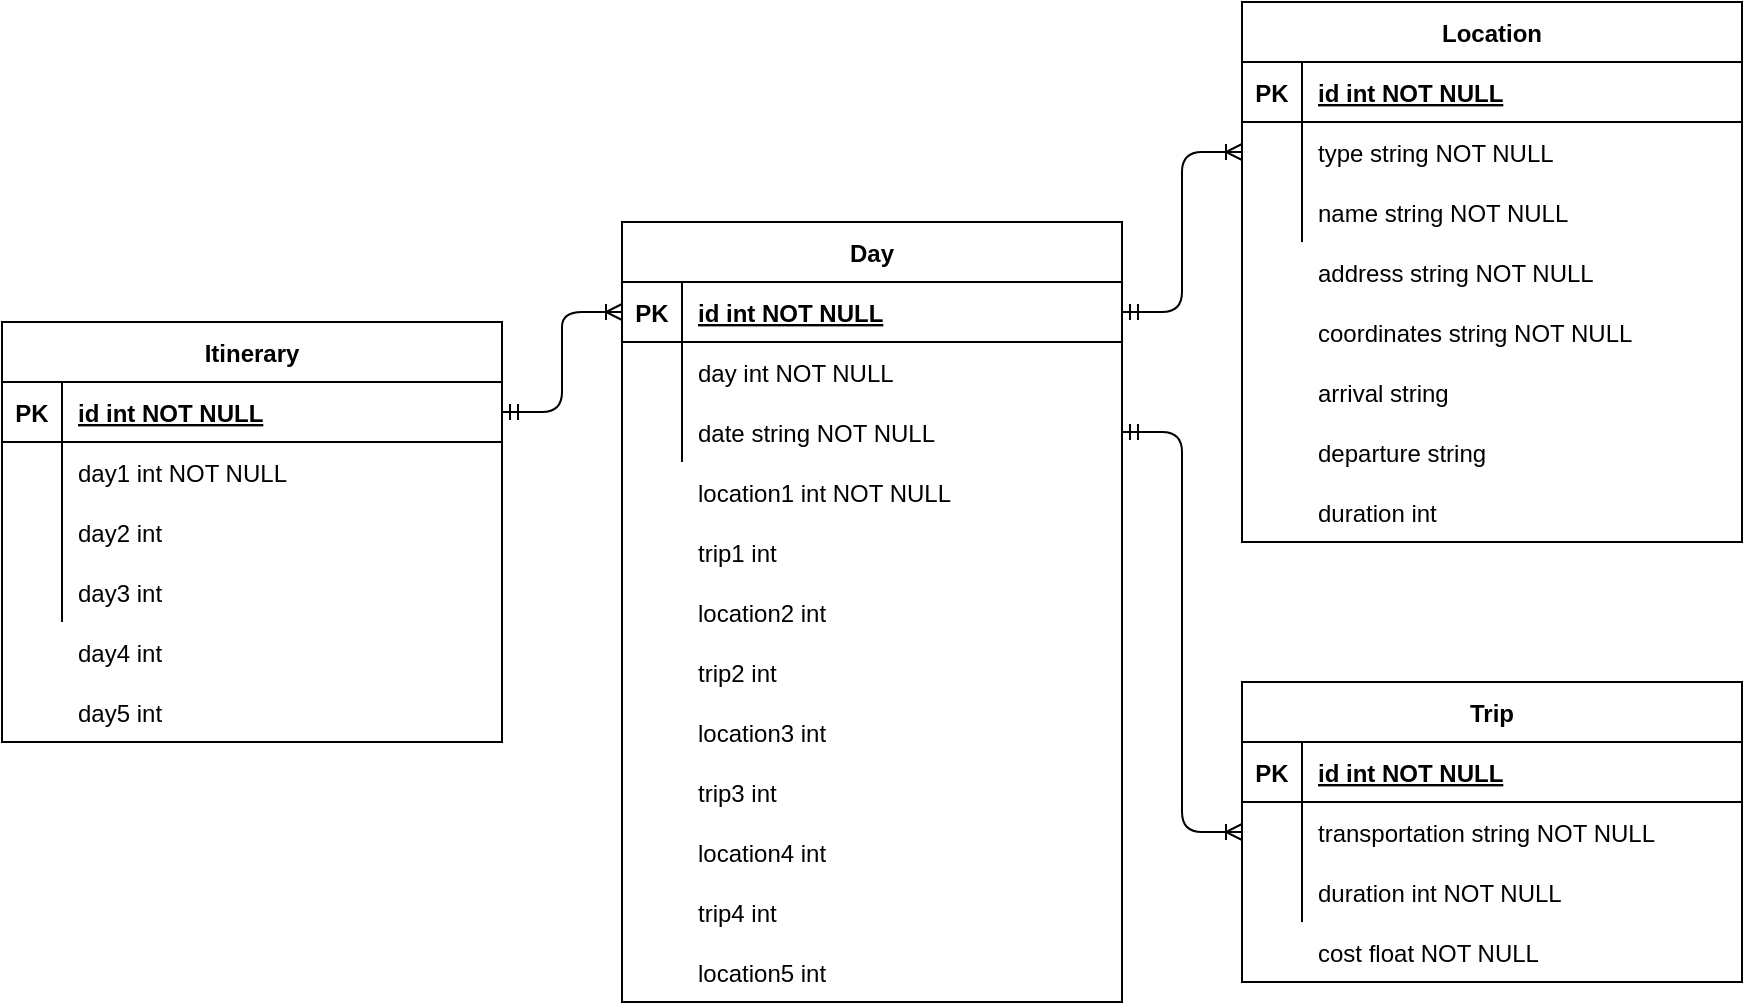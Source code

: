 <mxfile version="13.9.9" type="device"><diagram id="R2lEEEUBdFMjLlhIrx00" name="Page-1"><mxGraphModel dx="998" dy="1313" grid="1" gridSize="10" guides="1" tooltips="1" connect="1" arrows="1" fold="1" page="0" pageScale="1" pageWidth="1100" pageHeight="850" math="0" shadow="0" extFonts="Permanent Marker^https://fonts.googleapis.com/css?family=Permanent+Marker"><root><mxCell id="0"/><mxCell id="1" parent="0"/><mxCell id="C-vyLk0tnHw3VtMMgP7b-12" value="" style="edgeStyle=entityRelationEdgeStyle;endArrow=ERoneToMany;startArrow=ERmandOne;endFill=0;startFill=0;rounded=1;" parent="1" source="C-vyLk0tnHw3VtMMgP7b-3" target="C-vyLk0tnHw3VtMMgP7b-17" edge="1"><mxGeometry width="100" height="100" relative="1" as="geometry"><mxPoint x="320" y="-230" as="sourcePoint"/><mxPoint x="380" y="-205" as="targetPoint"/></mxGeometry></mxCell><mxCell id="4mrUnLs1hhO2oPjggueH-2" value="" style="edgeStyle=entityRelationEdgeStyle;fontSize=12;html=1;endArrow=ERoneToMany;startArrow=ERmandOne;exitX=1;exitY=0.5;exitDx=0;exitDy=0;entryX=0;entryY=0.5;entryDx=0;entryDy=0;" edge="1" parent="1" source="C-vyLk0tnHw3VtMMgP7b-24" target="C-vyLk0tnHw3VtMMgP7b-3"><mxGeometry width="100" height="100" relative="1" as="geometry"><mxPoint x="270" y="-120" as="sourcePoint"/><mxPoint x="370" y="-220" as="targetPoint"/></mxGeometry></mxCell><mxCell id="4mrUnLs1hhO2oPjggueH-11" value="" style="group" vertex="1" connectable="0" parent="1"><mxGeometry x="40" y="-290" width="250" height="210" as="geometry"/></mxCell><mxCell id="C-vyLk0tnHw3VtMMgP7b-23" value="Itinerary" style="shape=table;startSize=30;container=1;collapsible=1;childLayout=tableLayout;fixedRows=1;rowLines=0;fontStyle=1;align=center;resizeLast=1;" parent="4mrUnLs1hhO2oPjggueH-11" vertex="1"><mxGeometry width="250" height="210" as="geometry"/></mxCell><mxCell id="C-vyLk0tnHw3VtMMgP7b-24" value="" style="shape=partialRectangle;collapsible=0;dropTarget=0;pointerEvents=0;fillColor=none;points=[[0,0.5],[1,0.5]];portConstraint=eastwest;top=0;left=0;right=0;bottom=1;" parent="C-vyLk0tnHw3VtMMgP7b-23" vertex="1"><mxGeometry y="30" width="250" height="30" as="geometry"/></mxCell><mxCell id="C-vyLk0tnHw3VtMMgP7b-25" value="PK" style="shape=partialRectangle;overflow=hidden;connectable=0;fillColor=none;top=0;left=0;bottom=0;right=0;fontStyle=1;" parent="C-vyLk0tnHw3VtMMgP7b-24" vertex="1"><mxGeometry width="30" height="30" as="geometry"/></mxCell><mxCell id="C-vyLk0tnHw3VtMMgP7b-26" value="id int NOT NULL " style="shape=partialRectangle;overflow=hidden;connectable=0;fillColor=none;top=0;left=0;bottom=0;right=0;align=left;spacingLeft=6;fontStyle=5;" parent="C-vyLk0tnHw3VtMMgP7b-24" vertex="1"><mxGeometry x="30" width="220" height="30" as="geometry"/></mxCell><mxCell id="C-vyLk0tnHw3VtMMgP7b-27" value="" style="shape=partialRectangle;collapsible=0;dropTarget=0;pointerEvents=0;fillColor=none;points=[[0,0.5],[1,0.5]];portConstraint=eastwest;top=0;left=0;right=0;bottom=0;" parent="C-vyLk0tnHw3VtMMgP7b-23" vertex="1"><mxGeometry y="60" width="250" height="90" as="geometry"/></mxCell><mxCell id="C-vyLk0tnHw3VtMMgP7b-28" value="" style="shape=partialRectangle;overflow=hidden;connectable=0;fillColor=none;top=0;left=0;bottom=0;right=0;" parent="C-vyLk0tnHw3VtMMgP7b-27" vertex="1"><mxGeometry width="30" height="90" as="geometry"/></mxCell><mxCell id="C-vyLk0tnHw3VtMMgP7b-29" value="" style="shape=partialRectangle;overflow=hidden;connectable=0;fillColor=none;top=0;left=0;bottom=0;right=0;align=left;spacingLeft=6;" parent="C-vyLk0tnHw3VtMMgP7b-27" vertex="1"><mxGeometry x="30" width="220" height="90" as="geometry"/></mxCell><mxCell id="4mrUnLs1hhO2oPjggueH-4" value="day1 int NOT NULL" style="shape=partialRectangle;overflow=hidden;connectable=0;fillColor=none;top=0;left=0;bottom=0;right=0;align=left;spacingLeft=6;" vertex="1" parent="4mrUnLs1hhO2oPjggueH-11"><mxGeometry x="30" y="60" width="220" height="30" as="geometry"/></mxCell><mxCell id="4mrUnLs1hhO2oPjggueH-5" value="day2 int" style="shape=partialRectangle;overflow=hidden;connectable=0;fillColor=none;top=0;left=0;bottom=0;right=0;align=left;spacingLeft=6;" vertex="1" parent="4mrUnLs1hhO2oPjggueH-11"><mxGeometry x="30" y="90" width="220" height="30" as="geometry"/></mxCell><mxCell id="4mrUnLs1hhO2oPjggueH-6" value="day3 int" style="shape=partialRectangle;overflow=hidden;connectable=0;fillColor=none;top=0;left=0;bottom=0;right=0;align=left;spacingLeft=6;" vertex="1" parent="4mrUnLs1hhO2oPjggueH-11"><mxGeometry x="30" y="120" width="220" height="30" as="geometry"/></mxCell><mxCell id="4mrUnLs1hhO2oPjggueH-7" value="day5 int" style="shape=partialRectangle;overflow=hidden;connectable=0;fillColor=none;top=0;left=0;bottom=0;right=0;align=left;spacingLeft=6;" vertex="1" parent="4mrUnLs1hhO2oPjggueH-11"><mxGeometry x="30" y="180" width="220" height="30" as="geometry"/></mxCell><mxCell id="4mrUnLs1hhO2oPjggueH-8" value="day4 int" style="shape=partialRectangle;overflow=hidden;connectable=0;fillColor=none;top=0;left=0;bottom=0;right=0;align=left;spacingLeft=6;" vertex="1" parent="4mrUnLs1hhO2oPjggueH-11"><mxGeometry x="30" y="150" width="220" height="30" as="geometry"/></mxCell><mxCell id="4mrUnLs1hhO2oPjggueH-26" value="" style="group" vertex="1" connectable="0" parent="1"><mxGeometry x="660" y="-450" width="250" height="270" as="geometry"/></mxCell><mxCell id="C-vyLk0tnHw3VtMMgP7b-13" value="Location" style="shape=table;startSize=30;container=1;collapsible=1;childLayout=tableLayout;fixedRows=1;rowLines=0;fontStyle=1;align=center;resizeLast=1;" parent="4mrUnLs1hhO2oPjggueH-26" vertex="1"><mxGeometry width="250" height="270" as="geometry"/></mxCell><mxCell id="C-vyLk0tnHw3VtMMgP7b-14" value="" style="shape=partialRectangle;collapsible=0;dropTarget=0;pointerEvents=0;fillColor=none;points=[[0,0.5],[1,0.5]];portConstraint=eastwest;top=0;left=0;right=0;bottom=1;" parent="C-vyLk0tnHw3VtMMgP7b-13" vertex="1"><mxGeometry y="30" width="250" height="30" as="geometry"/></mxCell><mxCell id="C-vyLk0tnHw3VtMMgP7b-15" value="PK" style="shape=partialRectangle;overflow=hidden;connectable=0;fillColor=none;top=0;left=0;bottom=0;right=0;fontStyle=1;" parent="C-vyLk0tnHw3VtMMgP7b-14" vertex="1"><mxGeometry width="30" height="30" as="geometry"/></mxCell><mxCell id="C-vyLk0tnHw3VtMMgP7b-16" value="id int NOT NULL " style="shape=partialRectangle;overflow=hidden;connectable=0;fillColor=none;top=0;left=0;bottom=0;right=0;align=left;spacingLeft=6;fontStyle=5;" parent="C-vyLk0tnHw3VtMMgP7b-14" vertex="1"><mxGeometry x="30" width="220" height="30" as="geometry"/></mxCell><mxCell id="C-vyLk0tnHw3VtMMgP7b-17" value="" style="shape=partialRectangle;collapsible=0;dropTarget=0;pointerEvents=0;fillColor=none;points=[[0,0.5],[1,0.5]];portConstraint=eastwest;top=0;left=0;right=0;bottom=0;" parent="C-vyLk0tnHw3VtMMgP7b-13" vertex="1"><mxGeometry y="60" width="250" height="30" as="geometry"/></mxCell><mxCell id="C-vyLk0tnHw3VtMMgP7b-18" value="" style="shape=partialRectangle;overflow=hidden;connectable=0;fillColor=none;top=0;left=0;bottom=0;right=0;" parent="C-vyLk0tnHw3VtMMgP7b-17" vertex="1"><mxGeometry width="30" height="30" as="geometry"/></mxCell><mxCell id="C-vyLk0tnHw3VtMMgP7b-19" value="type string NOT NULL" style="shape=partialRectangle;overflow=hidden;connectable=0;fillColor=none;top=0;left=0;bottom=0;right=0;align=left;spacingLeft=6;" parent="C-vyLk0tnHw3VtMMgP7b-17" vertex="1"><mxGeometry x="30" width="220" height="30" as="geometry"/></mxCell><mxCell id="C-vyLk0tnHw3VtMMgP7b-20" value="" style="shape=partialRectangle;collapsible=0;dropTarget=0;pointerEvents=0;fillColor=none;points=[[0,0.5],[1,0.5]];portConstraint=eastwest;top=0;left=0;right=0;bottom=0;" parent="C-vyLk0tnHw3VtMMgP7b-13" vertex="1"><mxGeometry y="90" width="250" height="30" as="geometry"/></mxCell><mxCell id="C-vyLk0tnHw3VtMMgP7b-21" value="" style="shape=partialRectangle;overflow=hidden;connectable=0;fillColor=none;top=0;left=0;bottom=0;right=0;" parent="C-vyLk0tnHw3VtMMgP7b-20" vertex="1"><mxGeometry width="30" height="30" as="geometry"/></mxCell><mxCell id="C-vyLk0tnHw3VtMMgP7b-22" value="name string NOT NULL" style="shape=partialRectangle;overflow=hidden;connectable=0;fillColor=none;top=0;left=0;bottom=0;right=0;align=left;spacingLeft=6;" parent="C-vyLk0tnHw3VtMMgP7b-20" vertex="1"><mxGeometry x="30" width="220" height="30" as="geometry"/></mxCell><mxCell id="4mrUnLs1hhO2oPjggueH-21" value="address string NOT NULL" style="shape=partialRectangle;overflow=hidden;connectable=0;fillColor=none;top=0;left=0;bottom=0;right=0;align=left;spacingLeft=6;" vertex="1" parent="4mrUnLs1hhO2oPjggueH-26"><mxGeometry x="30" y="120" width="220" height="30" as="geometry"/></mxCell><mxCell id="4mrUnLs1hhO2oPjggueH-22" value="coordinates string NOT NULL" style="shape=partialRectangle;overflow=hidden;connectable=0;fillColor=none;top=0;left=0;bottom=0;right=0;align=left;spacingLeft=6;" vertex="1" parent="4mrUnLs1hhO2oPjggueH-26"><mxGeometry x="30" y="150" width="220" height="30" as="geometry"/></mxCell><mxCell id="4mrUnLs1hhO2oPjggueH-23" value="departure string" style="shape=partialRectangle;overflow=hidden;connectable=0;fillColor=none;top=0;left=0;bottom=0;right=0;align=left;spacingLeft=6;" vertex="1" parent="4mrUnLs1hhO2oPjggueH-26"><mxGeometry x="30" y="210" width="220" height="30" as="geometry"/></mxCell><mxCell id="4mrUnLs1hhO2oPjggueH-24" value="arrival string" style="shape=partialRectangle;overflow=hidden;connectable=0;fillColor=none;top=0;left=0;bottom=0;right=0;align=left;spacingLeft=6;" vertex="1" parent="4mrUnLs1hhO2oPjggueH-26"><mxGeometry x="30" y="180" width="220" height="30" as="geometry"/></mxCell><mxCell id="4mrUnLs1hhO2oPjggueH-25" value="duration int" style="shape=partialRectangle;overflow=hidden;connectable=0;fillColor=none;top=0;left=0;bottom=0;right=0;align=left;spacingLeft=6;" vertex="1" parent="4mrUnLs1hhO2oPjggueH-26"><mxGeometry x="30" y="240" width="220" height="30" as="geometry"/></mxCell><mxCell id="4mrUnLs1hhO2oPjggueH-27" value="" style="group" vertex="1" connectable="0" parent="1"><mxGeometry x="350" y="-340" width="250" height="390" as="geometry"/></mxCell><mxCell id="C-vyLk0tnHw3VtMMgP7b-2" value="Day" style="shape=table;startSize=30;container=1;collapsible=1;childLayout=tableLayout;fixedRows=1;rowLines=0;fontStyle=1;align=center;resizeLast=1;" parent="4mrUnLs1hhO2oPjggueH-27" vertex="1"><mxGeometry width="250" height="390" as="geometry"/></mxCell><mxCell id="C-vyLk0tnHw3VtMMgP7b-3" value="" style="shape=partialRectangle;collapsible=0;dropTarget=0;pointerEvents=0;fillColor=none;points=[[0,0.5],[1,0.5]];portConstraint=eastwest;top=0;left=0;right=0;bottom=1;" parent="C-vyLk0tnHw3VtMMgP7b-2" vertex="1"><mxGeometry y="30" width="250" height="30" as="geometry"/></mxCell><mxCell id="C-vyLk0tnHw3VtMMgP7b-4" value="PK" style="shape=partialRectangle;overflow=hidden;connectable=0;fillColor=none;top=0;left=0;bottom=0;right=0;fontStyle=1;" parent="C-vyLk0tnHw3VtMMgP7b-3" vertex="1"><mxGeometry width="30" height="30" as="geometry"/></mxCell><mxCell id="C-vyLk0tnHw3VtMMgP7b-5" value="id int NOT NULL " style="shape=partialRectangle;overflow=hidden;connectable=0;fillColor=none;top=0;left=0;bottom=0;right=0;align=left;spacingLeft=6;fontStyle=5;" parent="C-vyLk0tnHw3VtMMgP7b-3" vertex="1"><mxGeometry x="30" width="220" height="30" as="geometry"/></mxCell><mxCell id="C-vyLk0tnHw3VtMMgP7b-6" value="" style="shape=partialRectangle;collapsible=0;dropTarget=0;pointerEvents=0;fillColor=none;points=[[0,0.5],[1,0.5]];portConstraint=eastwest;top=0;left=0;right=0;bottom=0;" parent="C-vyLk0tnHw3VtMMgP7b-2" vertex="1"><mxGeometry y="60" width="250" height="30" as="geometry"/></mxCell><mxCell id="C-vyLk0tnHw3VtMMgP7b-7" value="" style="shape=partialRectangle;overflow=hidden;connectable=0;fillColor=none;top=0;left=0;bottom=0;right=0;" parent="C-vyLk0tnHw3VtMMgP7b-6" vertex="1"><mxGeometry width="30" height="30" as="geometry"/></mxCell><mxCell id="C-vyLk0tnHw3VtMMgP7b-8" value="day int NOT NULL" style="shape=partialRectangle;overflow=hidden;connectable=0;fillColor=none;top=0;left=0;bottom=0;right=0;align=left;spacingLeft=6;" parent="C-vyLk0tnHw3VtMMgP7b-6" vertex="1"><mxGeometry x="30" width="220" height="30" as="geometry"/></mxCell><mxCell id="C-vyLk0tnHw3VtMMgP7b-9" value="" style="shape=partialRectangle;collapsible=0;dropTarget=0;pointerEvents=0;fillColor=none;points=[[0,0.5],[1,0.5]];portConstraint=eastwest;top=0;left=0;right=0;bottom=0;" parent="C-vyLk0tnHw3VtMMgP7b-2" vertex="1"><mxGeometry y="90" width="250" height="30" as="geometry"/></mxCell><mxCell id="C-vyLk0tnHw3VtMMgP7b-10" value="" style="shape=partialRectangle;overflow=hidden;connectable=0;fillColor=none;top=0;left=0;bottom=0;right=0;" parent="C-vyLk0tnHw3VtMMgP7b-9" vertex="1"><mxGeometry width="30" height="30" as="geometry"/></mxCell><mxCell id="C-vyLk0tnHw3VtMMgP7b-11" value="date string NOT NULL" style="shape=partialRectangle;overflow=hidden;connectable=0;fillColor=none;top=0;left=0;bottom=0;right=0;align=left;spacingLeft=6;" parent="C-vyLk0tnHw3VtMMgP7b-9" vertex="1"><mxGeometry x="30" width="220" height="30" as="geometry"/></mxCell><mxCell id="4mrUnLs1hhO2oPjggueH-9" value="location2 int" style="shape=partialRectangle;overflow=hidden;connectable=0;fillColor=none;top=0;left=0;bottom=0;right=0;align=left;spacingLeft=6;" vertex="1" parent="4mrUnLs1hhO2oPjggueH-27"><mxGeometry x="30" y="180" width="220" height="30" as="geometry"/></mxCell><mxCell id="4mrUnLs1hhO2oPjggueH-10" value="trip2 int" style="shape=partialRectangle;overflow=hidden;connectable=0;fillColor=none;top=0;left=0;bottom=0;right=0;align=left;spacingLeft=6;" vertex="1" parent="4mrUnLs1hhO2oPjggueH-27"><mxGeometry x="30" y="210" width="220" height="30" as="geometry"/></mxCell><mxCell id="4mrUnLs1hhO2oPjggueH-12" value="location3 int" style="shape=partialRectangle;overflow=hidden;connectable=0;fillColor=none;top=0;left=0;bottom=0;right=0;align=left;spacingLeft=6;" vertex="1" parent="4mrUnLs1hhO2oPjggueH-27"><mxGeometry x="30" y="240" width="220" height="30" as="geometry"/></mxCell><mxCell id="4mrUnLs1hhO2oPjggueH-13" value="trip3 int" style="shape=partialRectangle;overflow=hidden;connectable=0;fillColor=none;top=0;left=0;bottom=0;right=0;align=left;spacingLeft=6;" vertex="1" parent="4mrUnLs1hhO2oPjggueH-27"><mxGeometry x="30" y="270" width="220" height="30" as="geometry"/></mxCell><mxCell id="4mrUnLs1hhO2oPjggueH-14" value="location4 int" style="shape=partialRectangle;overflow=hidden;connectable=0;fillColor=none;top=0;left=0;bottom=0;right=0;align=left;spacingLeft=6;" vertex="1" parent="4mrUnLs1hhO2oPjggueH-27"><mxGeometry x="30" y="300" width="220" height="30" as="geometry"/></mxCell><mxCell id="4mrUnLs1hhO2oPjggueH-15" value="trip4 int" style="shape=partialRectangle;overflow=hidden;connectable=0;fillColor=none;top=0;left=0;bottom=0;right=0;align=left;spacingLeft=6;" vertex="1" parent="4mrUnLs1hhO2oPjggueH-27"><mxGeometry x="30" y="330" width="220" height="30" as="geometry"/></mxCell><mxCell id="4mrUnLs1hhO2oPjggueH-16" value="location5 int" style="shape=partialRectangle;overflow=hidden;connectable=0;fillColor=none;top=0;left=0;bottom=0;right=0;align=left;spacingLeft=6;" vertex="1" parent="4mrUnLs1hhO2oPjggueH-27"><mxGeometry x="30" y="360" width="220" height="30" as="geometry"/></mxCell><mxCell id="4mrUnLs1hhO2oPjggueH-18" value="location1 int NOT NULL" style="shape=partialRectangle;overflow=hidden;connectable=0;fillColor=none;top=0;left=0;bottom=0;right=0;align=left;spacingLeft=6;" vertex="1" parent="4mrUnLs1hhO2oPjggueH-27"><mxGeometry x="30" y="120" width="220" height="30" as="geometry"/></mxCell><mxCell id="4mrUnLs1hhO2oPjggueH-20" value="trip1 int" style="shape=partialRectangle;overflow=hidden;connectable=0;fillColor=none;top=0;left=0;bottom=0;right=0;align=left;spacingLeft=6;" vertex="1" parent="4mrUnLs1hhO2oPjggueH-27"><mxGeometry x="30" y="150" width="220" height="30" as="geometry"/></mxCell><mxCell id="4mrUnLs1hhO2oPjggueH-28" value="" style="group" vertex="1" connectable="0" parent="1"><mxGeometry x="660" y="-110" width="250" height="150" as="geometry"/></mxCell><mxCell id="4mrUnLs1hhO2oPjggueH-29" value="Trip" style="shape=table;startSize=30;container=1;collapsible=1;childLayout=tableLayout;fixedRows=1;rowLines=0;fontStyle=1;align=center;resizeLast=1;" vertex="1" parent="4mrUnLs1hhO2oPjggueH-28"><mxGeometry width="250" height="150" as="geometry"/></mxCell><mxCell id="4mrUnLs1hhO2oPjggueH-30" value="" style="shape=partialRectangle;collapsible=0;dropTarget=0;pointerEvents=0;fillColor=none;points=[[0,0.5],[1,0.5]];portConstraint=eastwest;top=0;left=0;right=0;bottom=1;" vertex="1" parent="4mrUnLs1hhO2oPjggueH-29"><mxGeometry y="30" width="250" height="30" as="geometry"/></mxCell><mxCell id="4mrUnLs1hhO2oPjggueH-31" value="PK" style="shape=partialRectangle;overflow=hidden;connectable=0;fillColor=none;top=0;left=0;bottom=0;right=0;fontStyle=1;" vertex="1" parent="4mrUnLs1hhO2oPjggueH-30"><mxGeometry width="30" height="30" as="geometry"/></mxCell><mxCell id="4mrUnLs1hhO2oPjggueH-32" value="id int NOT NULL " style="shape=partialRectangle;overflow=hidden;connectable=0;fillColor=none;top=0;left=0;bottom=0;right=0;align=left;spacingLeft=6;fontStyle=5;" vertex="1" parent="4mrUnLs1hhO2oPjggueH-30"><mxGeometry x="30" width="220" height="30" as="geometry"/></mxCell><mxCell id="4mrUnLs1hhO2oPjggueH-33" value="" style="shape=partialRectangle;collapsible=0;dropTarget=0;pointerEvents=0;fillColor=none;points=[[0,0.5],[1,0.5]];portConstraint=eastwest;top=0;left=0;right=0;bottom=0;" vertex="1" parent="4mrUnLs1hhO2oPjggueH-29"><mxGeometry y="60" width="250" height="30" as="geometry"/></mxCell><mxCell id="4mrUnLs1hhO2oPjggueH-34" value="" style="shape=partialRectangle;overflow=hidden;connectable=0;fillColor=none;top=0;left=0;bottom=0;right=0;" vertex="1" parent="4mrUnLs1hhO2oPjggueH-33"><mxGeometry width="30" height="30" as="geometry"/></mxCell><mxCell id="4mrUnLs1hhO2oPjggueH-35" value="transportation string NOT NULL" style="shape=partialRectangle;overflow=hidden;connectable=0;fillColor=none;top=0;left=0;bottom=0;right=0;align=left;spacingLeft=6;" vertex="1" parent="4mrUnLs1hhO2oPjggueH-33"><mxGeometry x="30" width="220" height="30" as="geometry"/></mxCell><mxCell id="4mrUnLs1hhO2oPjggueH-36" value="" style="shape=partialRectangle;collapsible=0;dropTarget=0;pointerEvents=0;fillColor=none;points=[[0,0.5],[1,0.5]];portConstraint=eastwest;top=0;left=0;right=0;bottom=0;" vertex="1" parent="4mrUnLs1hhO2oPjggueH-29"><mxGeometry y="90" width="250" height="30" as="geometry"/></mxCell><mxCell id="4mrUnLs1hhO2oPjggueH-37" value="" style="shape=partialRectangle;overflow=hidden;connectable=0;fillColor=none;top=0;left=0;bottom=0;right=0;" vertex="1" parent="4mrUnLs1hhO2oPjggueH-36"><mxGeometry width="30" height="30" as="geometry"/></mxCell><mxCell id="4mrUnLs1hhO2oPjggueH-38" value="duration int NOT NULL" style="shape=partialRectangle;overflow=hidden;connectable=0;fillColor=none;top=0;left=0;bottom=0;right=0;align=left;spacingLeft=6;" vertex="1" parent="4mrUnLs1hhO2oPjggueH-36"><mxGeometry x="30" width="220" height="30" as="geometry"/></mxCell><mxCell id="4mrUnLs1hhO2oPjggueH-44" value="cost float NOT NULL" style="shape=partialRectangle;overflow=hidden;connectable=0;fillColor=none;top=0;left=0;bottom=0;right=0;align=left;spacingLeft=6;" vertex="1" parent="4mrUnLs1hhO2oPjggueH-28"><mxGeometry x="30" y="120" width="220" height="30" as="geometry"/></mxCell><mxCell id="4mrUnLs1hhO2oPjggueH-45" value="" style="edgeStyle=entityRelationEdgeStyle;endArrow=ERoneToMany;startArrow=ERmandOne;endFill=0;startFill=0;rounded=1;exitX=1;exitY=0.5;exitDx=0;exitDy=0;entryX=0;entryY=0.5;entryDx=0;entryDy=0;" edge="1" parent="1" source="C-vyLk0tnHw3VtMMgP7b-9" target="4mrUnLs1hhO2oPjggueH-33"><mxGeometry width="100" height="100" relative="1" as="geometry"><mxPoint x="630" y="-190" as="sourcePoint"/><mxPoint x="690" y="-270" as="targetPoint"/></mxGeometry></mxCell></root></mxGraphModel></diagram></mxfile>